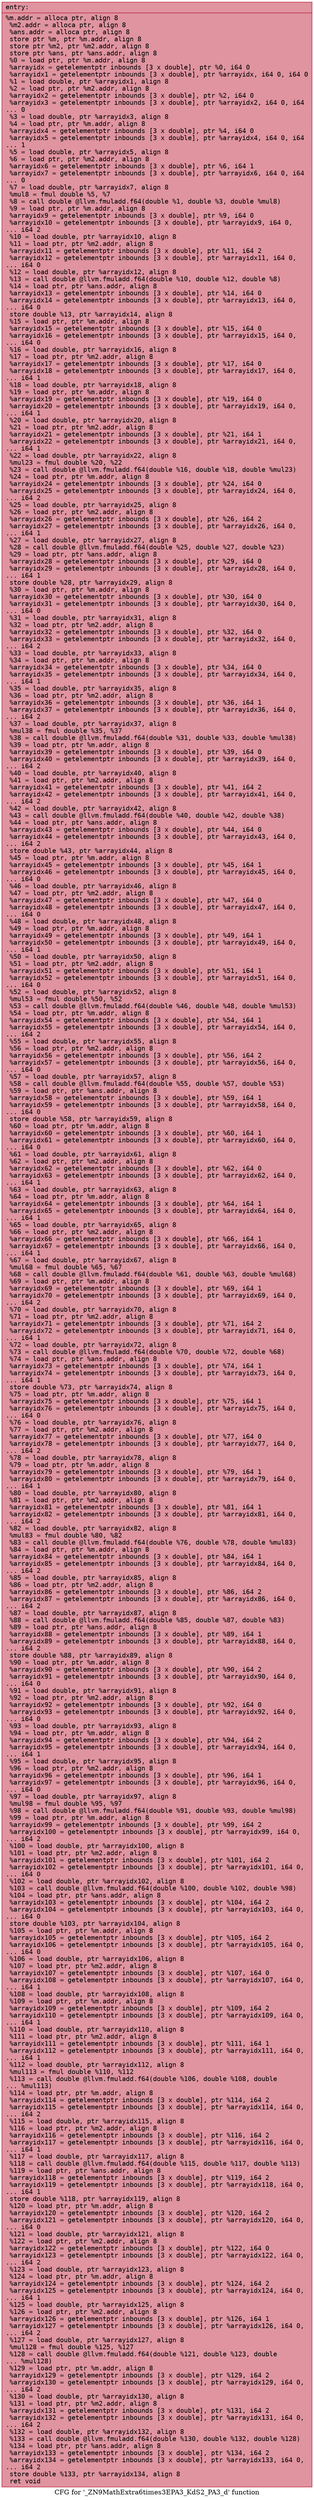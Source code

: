 digraph "CFG for '_ZN9MathExtra6times3EPA3_KdS2_PA3_d' function" {
	label="CFG for '_ZN9MathExtra6times3EPA3_KdS2_PA3_d' function";

	Node0x55837362c350 [shape=record,color="#b70d28ff", style=filled, fillcolor="#b70d2870" fontname="Courier",label="{entry:\l|  %m.addr = alloca ptr, align 8\l  %m2.addr = alloca ptr, align 8\l  %ans.addr = alloca ptr, align 8\l  store ptr %m, ptr %m.addr, align 8\l  store ptr %m2, ptr %m2.addr, align 8\l  store ptr %ans, ptr %ans.addr, align 8\l  %0 = load ptr, ptr %m.addr, align 8\l  %arrayidx = getelementptr inbounds [3 x double], ptr %0, i64 0\l  %arrayidx1 = getelementptr inbounds [3 x double], ptr %arrayidx, i64 0, i64 0\l  %1 = load double, ptr %arrayidx1, align 8\l  %2 = load ptr, ptr %m2.addr, align 8\l  %arrayidx2 = getelementptr inbounds [3 x double], ptr %2, i64 0\l  %arrayidx3 = getelementptr inbounds [3 x double], ptr %arrayidx2, i64 0, i64\l... 0\l  %3 = load double, ptr %arrayidx3, align 8\l  %4 = load ptr, ptr %m.addr, align 8\l  %arrayidx4 = getelementptr inbounds [3 x double], ptr %4, i64 0\l  %arrayidx5 = getelementptr inbounds [3 x double], ptr %arrayidx4, i64 0, i64\l... 1\l  %5 = load double, ptr %arrayidx5, align 8\l  %6 = load ptr, ptr %m2.addr, align 8\l  %arrayidx6 = getelementptr inbounds [3 x double], ptr %6, i64 1\l  %arrayidx7 = getelementptr inbounds [3 x double], ptr %arrayidx6, i64 0, i64\l... 0\l  %7 = load double, ptr %arrayidx7, align 8\l  %mul8 = fmul double %5, %7\l  %8 = call double @llvm.fmuladd.f64(double %1, double %3, double %mul8)\l  %9 = load ptr, ptr %m.addr, align 8\l  %arrayidx9 = getelementptr inbounds [3 x double], ptr %9, i64 0\l  %arrayidx10 = getelementptr inbounds [3 x double], ptr %arrayidx9, i64 0,\l... i64 2\l  %10 = load double, ptr %arrayidx10, align 8\l  %11 = load ptr, ptr %m2.addr, align 8\l  %arrayidx11 = getelementptr inbounds [3 x double], ptr %11, i64 2\l  %arrayidx12 = getelementptr inbounds [3 x double], ptr %arrayidx11, i64 0,\l... i64 0\l  %12 = load double, ptr %arrayidx12, align 8\l  %13 = call double @llvm.fmuladd.f64(double %10, double %12, double %8)\l  %14 = load ptr, ptr %ans.addr, align 8\l  %arrayidx13 = getelementptr inbounds [3 x double], ptr %14, i64 0\l  %arrayidx14 = getelementptr inbounds [3 x double], ptr %arrayidx13, i64 0,\l... i64 0\l  store double %13, ptr %arrayidx14, align 8\l  %15 = load ptr, ptr %m.addr, align 8\l  %arrayidx15 = getelementptr inbounds [3 x double], ptr %15, i64 0\l  %arrayidx16 = getelementptr inbounds [3 x double], ptr %arrayidx15, i64 0,\l... i64 0\l  %16 = load double, ptr %arrayidx16, align 8\l  %17 = load ptr, ptr %m2.addr, align 8\l  %arrayidx17 = getelementptr inbounds [3 x double], ptr %17, i64 0\l  %arrayidx18 = getelementptr inbounds [3 x double], ptr %arrayidx17, i64 0,\l... i64 1\l  %18 = load double, ptr %arrayidx18, align 8\l  %19 = load ptr, ptr %m.addr, align 8\l  %arrayidx19 = getelementptr inbounds [3 x double], ptr %19, i64 0\l  %arrayidx20 = getelementptr inbounds [3 x double], ptr %arrayidx19, i64 0,\l... i64 1\l  %20 = load double, ptr %arrayidx20, align 8\l  %21 = load ptr, ptr %m2.addr, align 8\l  %arrayidx21 = getelementptr inbounds [3 x double], ptr %21, i64 1\l  %arrayidx22 = getelementptr inbounds [3 x double], ptr %arrayidx21, i64 0,\l... i64 1\l  %22 = load double, ptr %arrayidx22, align 8\l  %mul23 = fmul double %20, %22\l  %23 = call double @llvm.fmuladd.f64(double %16, double %18, double %mul23)\l  %24 = load ptr, ptr %m.addr, align 8\l  %arrayidx24 = getelementptr inbounds [3 x double], ptr %24, i64 0\l  %arrayidx25 = getelementptr inbounds [3 x double], ptr %arrayidx24, i64 0,\l... i64 2\l  %25 = load double, ptr %arrayidx25, align 8\l  %26 = load ptr, ptr %m2.addr, align 8\l  %arrayidx26 = getelementptr inbounds [3 x double], ptr %26, i64 2\l  %arrayidx27 = getelementptr inbounds [3 x double], ptr %arrayidx26, i64 0,\l... i64 1\l  %27 = load double, ptr %arrayidx27, align 8\l  %28 = call double @llvm.fmuladd.f64(double %25, double %27, double %23)\l  %29 = load ptr, ptr %ans.addr, align 8\l  %arrayidx28 = getelementptr inbounds [3 x double], ptr %29, i64 0\l  %arrayidx29 = getelementptr inbounds [3 x double], ptr %arrayidx28, i64 0,\l... i64 1\l  store double %28, ptr %arrayidx29, align 8\l  %30 = load ptr, ptr %m.addr, align 8\l  %arrayidx30 = getelementptr inbounds [3 x double], ptr %30, i64 0\l  %arrayidx31 = getelementptr inbounds [3 x double], ptr %arrayidx30, i64 0,\l... i64 0\l  %31 = load double, ptr %arrayidx31, align 8\l  %32 = load ptr, ptr %m2.addr, align 8\l  %arrayidx32 = getelementptr inbounds [3 x double], ptr %32, i64 0\l  %arrayidx33 = getelementptr inbounds [3 x double], ptr %arrayidx32, i64 0,\l... i64 2\l  %33 = load double, ptr %arrayidx33, align 8\l  %34 = load ptr, ptr %m.addr, align 8\l  %arrayidx34 = getelementptr inbounds [3 x double], ptr %34, i64 0\l  %arrayidx35 = getelementptr inbounds [3 x double], ptr %arrayidx34, i64 0,\l... i64 1\l  %35 = load double, ptr %arrayidx35, align 8\l  %36 = load ptr, ptr %m2.addr, align 8\l  %arrayidx36 = getelementptr inbounds [3 x double], ptr %36, i64 1\l  %arrayidx37 = getelementptr inbounds [3 x double], ptr %arrayidx36, i64 0,\l... i64 2\l  %37 = load double, ptr %arrayidx37, align 8\l  %mul38 = fmul double %35, %37\l  %38 = call double @llvm.fmuladd.f64(double %31, double %33, double %mul38)\l  %39 = load ptr, ptr %m.addr, align 8\l  %arrayidx39 = getelementptr inbounds [3 x double], ptr %39, i64 0\l  %arrayidx40 = getelementptr inbounds [3 x double], ptr %arrayidx39, i64 0,\l... i64 2\l  %40 = load double, ptr %arrayidx40, align 8\l  %41 = load ptr, ptr %m2.addr, align 8\l  %arrayidx41 = getelementptr inbounds [3 x double], ptr %41, i64 2\l  %arrayidx42 = getelementptr inbounds [3 x double], ptr %arrayidx41, i64 0,\l... i64 2\l  %42 = load double, ptr %arrayidx42, align 8\l  %43 = call double @llvm.fmuladd.f64(double %40, double %42, double %38)\l  %44 = load ptr, ptr %ans.addr, align 8\l  %arrayidx43 = getelementptr inbounds [3 x double], ptr %44, i64 0\l  %arrayidx44 = getelementptr inbounds [3 x double], ptr %arrayidx43, i64 0,\l... i64 2\l  store double %43, ptr %arrayidx44, align 8\l  %45 = load ptr, ptr %m.addr, align 8\l  %arrayidx45 = getelementptr inbounds [3 x double], ptr %45, i64 1\l  %arrayidx46 = getelementptr inbounds [3 x double], ptr %arrayidx45, i64 0,\l... i64 0\l  %46 = load double, ptr %arrayidx46, align 8\l  %47 = load ptr, ptr %m2.addr, align 8\l  %arrayidx47 = getelementptr inbounds [3 x double], ptr %47, i64 0\l  %arrayidx48 = getelementptr inbounds [3 x double], ptr %arrayidx47, i64 0,\l... i64 0\l  %48 = load double, ptr %arrayidx48, align 8\l  %49 = load ptr, ptr %m.addr, align 8\l  %arrayidx49 = getelementptr inbounds [3 x double], ptr %49, i64 1\l  %arrayidx50 = getelementptr inbounds [3 x double], ptr %arrayidx49, i64 0,\l... i64 1\l  %50 = load double, ptr %arrayidx50, align 8\l  %51 = load ptr, ptr %m2.addr, align 8\l  %arrayidx51 = getelementptr inbounds [3 x double], ptr %51, i64 1\l  %arrayidx52 = getelementptr inbounds [3 x double], ptr %arrayidx51, i64 0,\l... i64 0\l  %52 = load double, ptr %arrayidx52, align 8\l  %mul53 = fmul double %50, %52\l  %53 = call double @llvm.fmuladd.f64(double %46, double %48, double %mul53)\l  %54 = load ptr, ptr %m.addr, align 8\l  %arrayidx54 = getelementptr inbounds [3 x double], ptr %54, i64 1\l  %arrayidx55 = getelementptr inbounds [3 x double], ptr %arrayidx54, i64 0,\l... i64 2\l  %55 = load double, ptr %arrayidx55, align 8\l  %56 = load ptr, ptr %m2.addr, align 8\l  %arrayidx56 = getelementptr inbounds [3 x double], ptr %56, i64 2\l  %arrayidx57 = getelementptr inbounds [3 x double], ptr %arrayidx56, i64 0,\l... i64 0\l  %57 = load double, ptr %arrayidx57, align 8\l  %58 = call double @llvm.fmuladd.f64(double %55, double %57, double %53)\l  %59 = load ptr, ptr %ans.addr, align 8\l  %arrayidx58 = getelementptr inbounds [3 x double], ptr %59, i64 1\l  %arrayidx59 = getelementptr inbounds [3 x double], ptr %arrayidx58, i64 0,\l... i64 0\l  store double %58, ptr %arrayidx59, align 8\l  %60 = load ptr, ptr %m.addr, align 8\l  %arrayidx60 = getelementptr inbounds [3 x double], ptr %60, i64 1\l  %arrayidx61 = getelementptr inbounds [3 x double], ptr %arrayidx60, i64 0,\l... i64 0\l  %61 = load double, ptr %arrayidx61, align 8\l  %62 = load ptr, ptr %m2.addr, align 8\l  %arrayidx62 = getelementptr inbounds [3 x double], ptr %62, i64 0\l  %arrayidx63 = getelementptr inbounds [3 x double], ptr %arrayidx62, i64 0,\l... i64 1\l  %63 = load double, ptr %arrayidx63, align 8\l  %64 = load ptr, ptr %m.addr, align 8\l  %arrayidx64 = getelementptr inbounds [3 x double], ptr %64, i64 1\l  %arrayidx65 = getelementptr inbounds [3 x double], ptr %arrayidx64, i64 0,\l... i64 1\l  %65 = load double, ptr %arrayidx65, align 8\l  %66 = load ptr, ptr %m2.addr, align 8\l  %arrayidx66 = getelementptr inbounds [3 x double], ptr %66, i64 1\l  %arrayidx67 = getelementptr inbounds [3 x double], ptr %arrayidx66, i64 0,\l... i64 1\l  %67 = load double, ptr %arrayidx67, align 8\l  %mul68 = fmul double %65, %67\l  %68 = call double @llvm.fmuladd.f64(double %61, double %63, double %mul68)\l  %69 = load ptr, ptr %m.addr, align 8\l  %arrayidx69 = getelementptr inbounds [3 x double], ptr %69, i64 1\l  %arrayidx70 = getelementptr inbounds [3 x double], ptr %arrayidx69, i64 0,\l... i64 2\l  %70 = load double, ptr %arrayidx70, align 8\l  %71 = load ptr, ptr %m2.addr, align 8\l  %arrayidx71 = getelementptr inbounds [3 x double], ptr %71, i64 2\l  %arrayidx72 = getelementptr inbounds [3 x double], ptr %arrayidx71, i64 0,\l... i64 1\l  %72 = load double, ptr %arrayidx72, align 8\l  %73 = call double @llvm.fmuladd.f64(double %70, double %72, double %68)\l  %74 = load ptr, ptr %ans.addr, align 8\l  %arrayidx73 = getelementptr inbounds [3 x double], ptr %74, i64 1\l  %arrayidx74 = getelementptr inbounds [3 x double], ptr %arrayidx73, i64 0,\l... i64 1\l  store double %73, ptr %arrayidx74, align 8\l  %75 = load ptr, ptr %m.addr, align 8\l  %arrayidx75 = getelementptr inbounds [3 x double], ptr %75, i64 1\l  %arrayidx76 = getelementptr inbounds [3 x double], ptr %arrayidx75, i64 0,\l... i64 0\l  %76 = load double, ptr %arrayidx76, align 8\l  %77 = load ptr, ptr %m2.addr, align 8\l  %arrayidx77 = getelementptr inbounds [3 x double], ptr %77, i64 0\l  %arrayidx78 = getelementptr inbounds [3 x double], ptr %arrayidx77, i64 0,\l... i64 2\l  %78 = load double, ptr %arrayidx78, align 8\l  %79 = load ptr, ptr %m.addr, align 8\l  %arrayidx79 = getelementptr inbounds [3 x double], ptr %79, i64 1\l  %arrayidx80 = getelementptr inbounds [3 x double], ptr %arrayidx79, i64 0,\l... i64 1\l  %80 = load double, ptr %arrayidx80, align 8\l  %81 = load ptr, ptr %m2.addr, align 8\l  %arrayidx81 = getelementptr inbounds [3 x double], ptr %81, i64 1\l  %arrayidx82 = getelementptr inbounds [3 x double], ptr %arrayidx81, i64 0,\l... i64 2\l  %82 = load double, ptr %arrayidx82, align 8\l  %mul83 = fmul double %80, %82\l  %83 = call double @llvm.fmuladd.f64(double %76, double %78, double %mul83)\l  %84 = load ptr, ptr %m.addr, align 8\l  %arrayidx84 = getelementptr inbounds [3 x double], ptr %84, i64 1\l  %arrayidx85 = getelementptr inbounds [3 x double], ptr %arrayidx84, i64 0,\l... i64 2\l  %85 = load double, ptr %arrayidx85, align 8\l  %86 = load ptr, ptr %m2.addr, align 8\l  %arrayidx86 = getelementptr inbounds [3 x double], ptr %86, i64 2\l  %arrayidx87 = getelementptr inbounds [3 x double], ptr %arrayidx86, i64 0,\l... i64 2\l  %87 = load double, ptr %arrayidx87, align 8\l  %88 = call double @llvm.fmuladd.f64(double %85, double %87, double %83)\l  %89 = load ptr, ptr %ans.addr, align 8\l  %arrayidx88 = getelementptr inbounds [3 x double], ptr %89, i64 1\l  %arrayidx89 = getelementptr inbounds [3 x double], ptr %arrayidx88, i64 0,\l... i64 2\l  store double %88, ptr %arrayidx89, align 8\l  %90 = load ptr, ptr %m.addr, align 8\l  %arrayidx90 = getelementptr inbounds [3 x double], ptr %90, i64 2\l  %arrayidx91 = getelementptr inbounds [3 x double], ptr %arrayidx90, i64 0,\l... i64 0\l  %91 = load double, ptr %arrayidx91, align 8\l  %92 = load ptr, ptr %m2.addr, align 8\l  %arrayidx92 = getelementptr inbounds [3 x double], ptr %92, i64 0\l  %arrayidx93 = getelementptr inbounds [3 x double], ptr %arrayidx92, i64 0,\l... i64 0\l  %93 = load double, ptr %arrayidx93, align 8\l  %94 = load ptr, ptr %m.addr, align 8\l  %arrayidx94 = getelementptr inbounds [3 x double], ptr %94, i64 2\l  %arrayidx95 = getelementptr inbounds [3 x double], ptr %arrayidx94, i64 0,\l... i64 1\l  %95 = load double, ptr %arrayidx95, align 8\l  %96 = load ptr, ptr %m2.addr, align 8\l  %arrayidx96 = getelementptr inbounds [3 x double], ptr %96, i64 1\l  %arrayidx97 = getelementptr inbounds [3 x double], ptr %arrayidx96, i64 0,\l... i64 0\l  %97 = load double, ptr %arrayidx97, align 8\l  %mul98 = fmul double %95, %97\l  %98 = call double @llvm.fmuladd.f64(double %91, double %93, double %mul98)\l  %99 = load ptr, ptr %m.addr, align 8\l  %arrayidx99 = getelementptr inbounds [3 x double], ptr %99, i64 2\l  %arrayidx100 = getelementptr inbounds [3 x double], ptr %arrayidx99, i64 0,\l... i64 2\l  %100 = load double, ptr %arrayidx100, align 8\l  %101 = load ptr, ptr %m2.addr, align 8\l  %arrayidx101 = getelementptr inbounds [3 x double], ptr %101, i64 2\l  %arrayidx102 = getelementptr inbounds [3 x double], ptr %arrayidx101, i64 0,\l... i64 0\l  %102 = load double, ptr %arrayidx102, align 8\l  %103 = call double @llvm.fmuladd.f64(double %100, double %102, double %98)\l  %104 = load ptr, ptr %ans.addr, align 8\l  %arrayidx103 = getelementptr inbounds [3 x double], ptr %104, i64 2\l  %arrayidx104 = getelementptr inbounds [3 x double], ptr %arrayidx103, i64 0,\l... i64 0\l  store double %103, ptr %arrayidx104, align 8\l  %105 = load ptr, ptr %m.addr, align 8\l  %arrayidx105 = getelementptr inbounds [3 x double], ptr %105, i64 2\l  %arrayidx106 = getelementptr inbounds [3 x double], ptr %arrayidx105, i64 0,\l... i64 0\l  %106 = load double, ptr %arrayidx106, align 8\l  %107 = load ptr, ptr %m2.addr, align 8\l  %arrayidx107 = getelementptr inbounds [3 x double], ptr %107, i64 0\l  %arrayidx108 = getelementptr inbounds [3 x double], ptr %arrayidx107, i64 0,\l... i64 1\l  %108 = load double, ptr %arrayidx108, align 8\l  %109 = load ptr, ptr %m.addr, align 8\l  %arrayidx109 = getelementptr inbounds [3 x double], ptr %109, i64 2\l  %arrayidx110 = getelementptr inbounds [3 x double], ptr %arrayidx109, i64 0,\l... i64 1\l  %110 = load double, ptr %arrayidx110, align 8\l  %111 = load ptr, ptr %m2.addr, align 8\l  %arrayidx111 = getelementptr inbounds [3 x double], ptr %111, i64 1\l  %arrayidx112 = getelementptr inbounds [3 x double], ptr %arrayidx111, i64 0,\l... i64 1\l  %112 = load double, ptr %arrayidx112, align 8\l  %mul113 = fmul double %110, %112\l  %113 = call double @llvm.fmuladd.f64(double %106, double %108, double\l... %mul113)\l  %114 = load ptr, ptr %m.addr, align 8\l  %arrayidx114 = getelementptr inbounds [3 x double], ptr %114, i64 2\l  %arrayidx115 = getelementptr inbounds [3 x double], ptr %arrayidx114, i64 0,\l... i64 2\l  %115 = load double, ptr %arrayidx115, align 8\l  %116 = load ptr, ptr %m2.addr, align 8\l  %arrayidx116 = getelementptr inbounds [3 x double], ptr %116, i64 2\l  %arrayidx117 = getelementptr inbounds [3 x double], ptr %arrayidx116, i64 0,\l... i64 1\l  %117 = load double, ptr %arrayidx117, align 8\l  %118 = call double @llvm.fmuladd.f64(double %115, double %117, double %113)\l  %119 = load ptr, ptr %ans.addr, align 8\l  %arrayidx118 = getelementptr inbounds [3 x double], ptr %119, i64 2\l  %arrayidx119 = getelementptr inbounds [3 x double], ptr %arrayidx118, i64 0,\l... i64 1\l  store double %118, ptr %arrayidx119, align 8\l  %120 = load ptr, ptr %m.addr, align 8\l  %arrayidx120 = getelementptr inbounds [3 x double], ptr %120, i64 2\l  %arrayidx121 = getelementptr inbounds [3 x double], ptr %arrayidx120, i64 0,\l... i64 0\l  %121 = load double, ptr %arrayidx121, align 8\l  %122 = load ptr, ptr %m2.addr, align 8\l  %arrayidx122 = getelementptr inbounds [3 x double], ptr %122, i64 0\l  %arrayidx123 = getelementptr inbounds [3 x double], ptr %arrayidx122, i64 0,\l... i64 2\l  %123 = load double, ptr %arrayidx123, align 8\l  %124 = load ptr, ptr %m.addr, align 8\l  %arrayidx124 = getelementptr inbounds [3 x double], ptr %124, i64 2\l  %arrayidx125 = getelementptr inbounds [3 x double], ptr %arrayidx124, i64 0,\l... i64 1\l  %125 = load double, ptr %arrayidx125, align 8\l  %126 = load ptr, ptr %m2.addr, align 8\l  %arrayidx126 = getelementptr inbounds [3 x double], ptr %126, i64 1\l  %arrayidx127 = getelementptr inbounds [3 x double], ptr %arrayidx126, i64 0,\l... i64 2\l  %127 = load double, ptr %arrayidx127, align 8\l  %mul128 = fmul double %125, %127\l  %128 = call double @llvm.fmuladd.f64(double %121, double %123, double\l... %mul128)\l  %129 = load ptr, ptr %m.addr, align 8\l  %arrayidx129 = getelementptr inbounds [3 x double], ptr %129, i64 2\l  %arrayidx130 = getelementptr inbounds [3 x double], ptr %arrayidx129, i64 0,\l... i64 2\l  %130 = load double, ptr %arrayidx130, align 8\l  %131 = load ptr, ptr %m2.addr, align 8\l  %arrayidx131 = getelementptr inbounds [3 x double], ptr %131, i64 2\l  %arrayidx132 = getelementptr inbounds [3 x double], ptr %arrayidx131, i64 0,\l... i64 2\l  %132 = load double, ptr %arrayidx132, align 8\l  %133 = call double @llvm.fmuladd.f64(double %130, double %132, double %128)\l  %134 = load ptr, ptr %ans.addr, align 8\l  %arrayidx133 = getelementptr inbounds [3 x double], ptr %134, i64 2\l  %arrayidx134 = getelementptr inbounds [3 x double], ptr %arrayidx133, i64 0,\l... i64 2\l  store double %133, ptr %arrayidx134, align 8\l  ret void\l}"];
}
